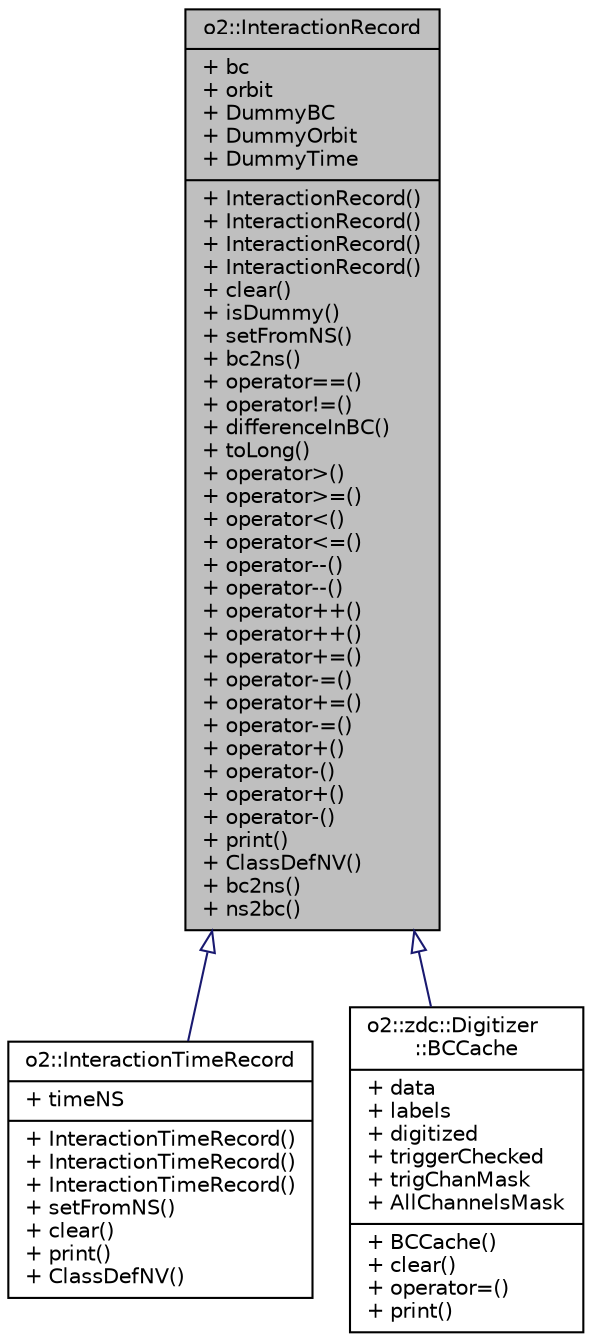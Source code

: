 digraph "o2::InteractionRecord"
{
 // INTERACTIVE_SVG=YES
  bgcolor="transparent";
  edge [fontname="Helvetica",fontsize="10",labelfontname="Helvetica",labelfontsize="10"];
  node [fontname="Helvetica",fontsize="10",shape=record];
  Node1 [label="{o2::InteractionRecord\n|+ bc\l+ orbit\l+ DummyBC\l+ DummyOrbit\l+ DummyTime\l|+ InteractionRecord()\l+ InteractionRecord()\l+ InteractionRecord()\l+ InteractionRecord()\l+ clear()\l+ isDummy()\l+ setFromNS()\l+ bc2ns()\l+ operator==()\l+ operator!=()\l+ differenceInBC()\l+ toLong()\l+ operator\>()\l+ operator\>=()\l+ operator\<()\l+ operator\<=()\l+ operator--()\l+ operator--()\l+ operator++()\l+ operator++()\l+ operator+=()\l+ operator-=()\l+ operator+=()\l+ operator-=()\l+ operator+()\l+ operator-()\l+ operator+()\l+ operator-()\l+ print()\l+ ClassDefNV()\l+ bc2ns()\l+ ns2bc()\l}",height=0.2,width=0.4,color="black", fillcolor="grey75", style="filled", fontcolor="black"];
  Node1 -> Node2 [dir="back",color="midnightblue",fontsize="10",style="solid",arrowtail="onormal",fontname="Helvetica"];
  Node2 [label="{o2::InteractionTimeRecord\n|+ timeNS\l|+ InteractionTimeRecord()\l+ InteractionTimeRecord()\l+ InteractionTimeRecord()\l+ setFromNS()\l+ clear()\l+ print()\l+ ClassDefNV()\l}",height=0.2,width=0.4,color="black",URL="$d8/d98/structo2_1_1InteractionTimeRecord.html"];
  Node1 -> Node3 [dir="back",color="midnightblue",fontsize="10",style="solid",arrowtail="onormal",fontname="Helvetica"];
  Node3 [label="{o2::zdc::Digitizer\l::BCCache\n|+ data\l+ labels\l+ digitized\l+ triggerChecked\l+ trigChanMask\l+ AllChannelsMask\l|+ BCCache()\l+ clear()\l+ operator=()\l+ print()\l}",height=0.2,width=0.4,color="black",URL="$dd/d2e/structo2_1_1zdc_1_1Digitizer_1_1BCCache.html"];
}
